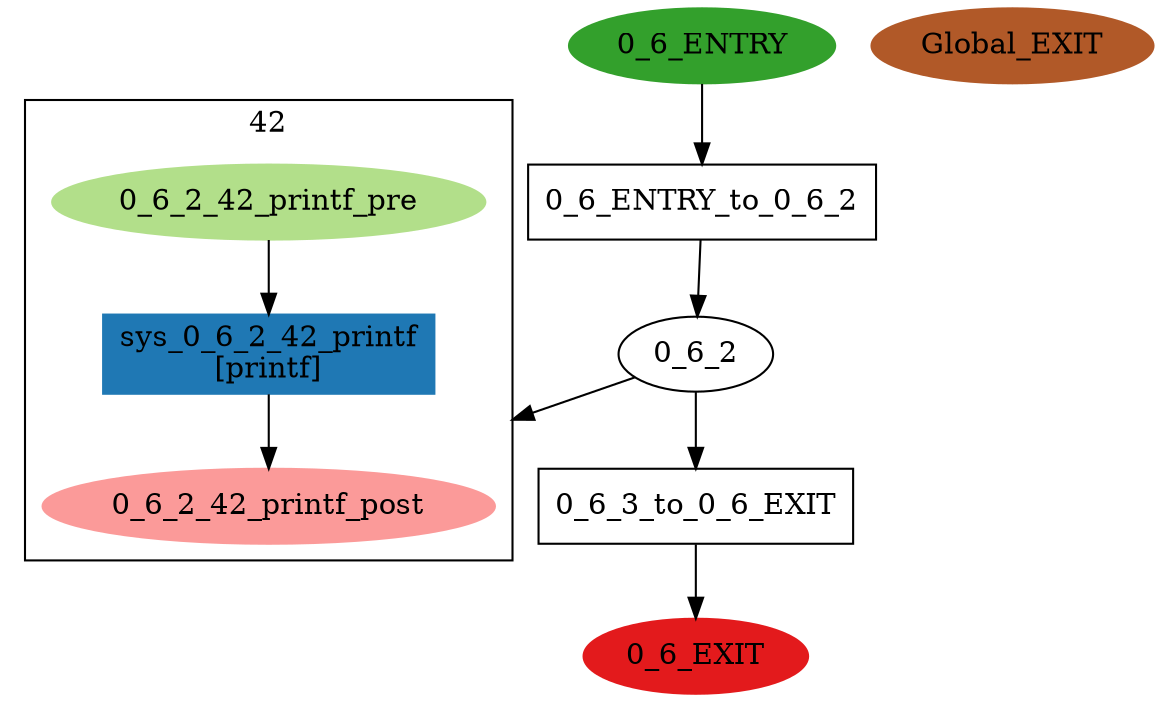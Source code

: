 digraph model { 
compound=true; 
node  [style="filled", colorscheme="paired12"];  "0_6_EXIT" [shape=ellipse, color=6, style=filled];
  "Global_EXIT" [shape=ellipse, color=12, style=filled];
  "0_6_2" [shape=ellipse, style=""];
subgraph "cluster_0_6_2_42" { 
label="42"  "0_6_2_42_printf_post" [shape=ellipse, style=""];
  "0_6_2_42_printf_pre" [shape=ellipse, style=""];
  "sys_0_6_2_42_printf" [shape=box, style=""];
  "sys_0_6_2_42_printf" [color=2, style=filled];
  "sys_0_6_2_42_printf" [label="sys_0_6_2_42_printf\n[printf]"];
  "sys_0_6_2_42_printf" -> "0_6_2_42_printf_post" [label="", arrowhead="normal"];
  "0_6_2_42_printf_pre" -> "sys_0_6_2_42_printf" [label="", arrowhead="normal"];
}
  "0_6_2" -> "0_6_2_42_printf_post" [lhead="cluster_0_6_2_42"];
  "0_6_2_42_printf_pre" [color=3, style=filled];
  "0_6_2_42_printf_post" [color=5, style=filled];
  "0_6_ENTRY" [shape=ellipse, color=4, style=filled];
  "0_6_ENTRY_to_0_6_2" [shape=box, style=""];
  "0_6_ENTRY_to_0_6_2" [label="0_6_ENTRY_to_0_6_2\n"];
  "0_6_3_to_0_6_EXIT" [shape=box, style=""];
  "0_6_3_to_0_6_EXIT" [label="0_6_3_to_0_6_EXIT\n"];
  "0_6_2" -> "0_6_3_to_0_6_EXIT" [label="", arrowhead="normal"];
  "0_6_ENTRY_to_0_6_2" -> "0_6_2" [label="", arrowhead="normal"];
  "0_6_ENTRY" -> "0_6_ENTRY_to_0_6_2" [label="", arrowhead="normal"];
  "0_6_3_to_0_6_EXIT" -> "0_6_EXIT" [label="", arrowhead="normal"];
}
